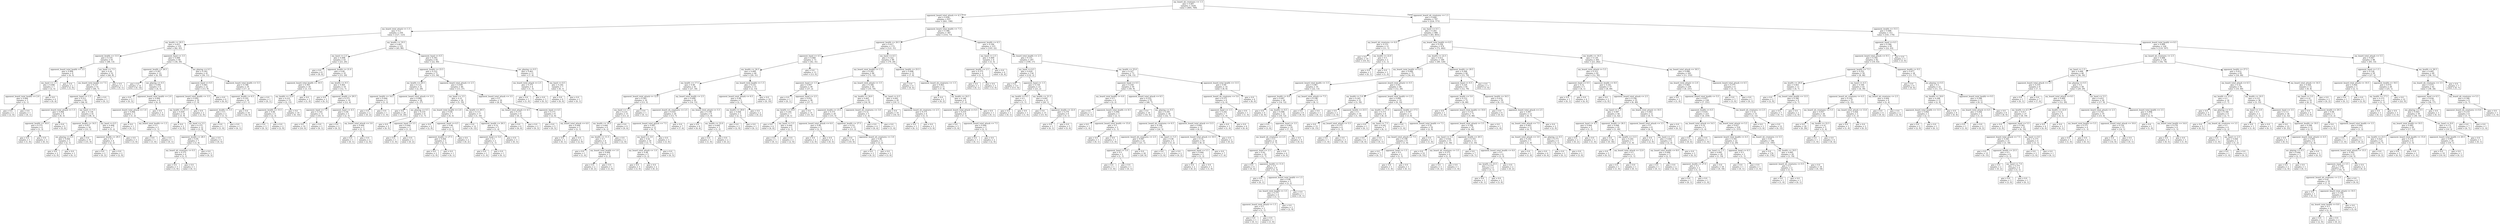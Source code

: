 digraph Tree {
node [shape=box] ;
0 [label="my_board_nb_creatures <= 1.5\ngini = 0.497\nsamples = 1434\nvalue = [665, 769]"] ;
1 [label="opponent_board_total_attack <= 4.5\ngini = 0.426\nsamples = 637\nvalue = [441, 196]"] ;
0 -> 1 [labeldistance=2.5, labelangle=45, headlabel="True"] ;
2 [label="my_board_total_attack <= 1.5\ngini = 0.5\nsamples = 250\nvalue = [127, 123]"] ;
1 -> 2 ;
3 [label="my_health <= 20.5\ngini = 0.451\nsamples = 125\nvalue = [82, 43]"] ;
2 -> 3 ;
4 [label="opponent_health <= 13.5\ngini = 0.335\nsamples = 61\nvalue = [48, 13]"] ;
3 -> 4 ;
5 [label="opponent_board_total_health <= 3.5\ngini = 0.494\nsamples = 9\nvalue = [4, 5]"] ;
4 -> 5 ;
6 [label="my_hand <= 1.5\ngini = 0.408\nsamples = 7\nvalue = [2, 5]"] ;
5 -> 6 ;
7 [label="opponent_board_total_health <= 2.0\ngini = 0.444\nsamples = 3\nvalue = [2, 1]"] ;
6 -> 7 ;
8 [label="gini = 0.0\nsamples = 2\nvalue = [2, 0]"] ;
7 -> 8 ;
9 [label="gini = 0.0\nsamples = 1\nvalue = [0, 1]"] ;
7 -> 9 ;
10 [label="gini = 0.0\nsamples = 4\nvalue = [0, 4]"] ;
6 -> 10 ;
11 [label="gini = 0.0\nsamples = 2\nvalue = [2, 0]"] ;
5 -> 11 ;
12 [label="my_hand <= 7.5\ngini = 0.26\nsamples = 52\nvalue = [44, 8]"] ;
4 -> 12 ;
13 [label="my_board_total_health <= 7.5\ngini = 0.237\nsamples = 51\nvalue = [44, 7]"] ;
12 -> 13 ;
14 [label="opponent_hand <= 1.5\ngini = 0.211\nsamples = 50\nvalue = [44, 6]"] ;
13 -> 14 ;
15 [label="opponent_board_total_attack <= 1.5\ngini = 0.444\nsamples = 9\nvalue = [6, 3]"] ;
14 -> 15 ;
16 [label="opponent_health <= 16.0\ngini = 0.375\nsamples = 4\nvalue = [1, 3]"] ;
15 -> 16 ;
17 [label="gini = 0.0\nsamples = 1\nvalue = [1, 0]"] ;
16 -> 17 ;
18 [label="gini = 0.0\nsamples = 3\nvalue = [0, 3]"] ;
16 -> 18 ;
19 [label="gini = 0.0\nsamples = 5\nvalue = [5, 0]"] ;
15 -> 19 ;
20 [label="my_hand <= 5.5\ngini = 0.136\nsamples = 41\nvalue = [38, 3]"] ;
14 -> 20 ;
21 [label="opponent_health <= 14.5\ngini = 0.057\nsamples = 34\nvalue = [33, 1]"] ;
20 -> 21 ;
22 [label="me_playing <= 0.5\ngini = 0.444\nsamples = 3\nvalue = [2, 1]"] ;
21 -> 22 ;
23 [label="gini = 0.0\nsamples = 2\nvalue = [2, 0]"] ;
22 -> 23 ;
24 [label="gini = 0.0\nsamples = 1\nvalue = [0, 1]"] ;
22 -> 24 ;
25 [label="gini = 0.0\nsamples = 31\nvalue = [31, 0]"] ;
21 -> 25 ;
26 [label="my_hand <= 6.5\ngini = 0.408\nsamples = 7\nvalue = [5, 2]"] ;
20 -> 26 ;
27 [label="opponent_health <= 29.5\ngini = 0.5\nsamples = 4\nvalue = [2, 2]"] ;
26 -> 27 ;
28 [label="gini = 0.0\nsamples = 2\nvalue = [0, 2]"] ;
27 -> 28 ;
29 [label="gini = 0.0\nsamples = 2\nvalue = [2, 0]"] ;
27 -> 29 ;
30 [label="gini = 0.0\nsamples = 3\nvalue = [3, 0]"] ;
26 -> 30 ;
31 [label="gini = 0.0\nsamples = 1\nvalue = [0, 1]"] ;
13 -> 31 ;
32 [label="gini = 0.0\nsamples = 1\nvalue = [0, 1]"] ;
12 -> 32 ;
33 [label="opponent_hand <= 3.5\ngini = 0.498\nsamples = 64\nvalue = [34, 30]"] ;
3 -> 33 ;
34 [label="opponent_health <= 26.5\ngini = 0.287\nsamples = 23\nvalue = [4, 19]"] ;
33 -> 34 ;
35 [label="gini = 0.0\nsamples = 14\nvalue = [0, 14]"] ;
34 -> 35 ;
36 [label="me_playing <= 0.5\ngini = 0.494\nsamples = 9\nvalue = [4, 5]"] ;
34 -> 36 ;
37 [label="gini = 0.0\nsamples = 3\nvalue = [0, 3]"] ;
36 -> 37 ;
38 [label="opponent_board_total_health <= 2.0\ngini = 0.444\nsamples = 6\nvalue = [4, 2]"] ;
36 -> 38 ;
39 [label="opponent_board_total_attack <= 1.0\ngini = 0.444\nsamples = 3\nvalue = [1, 2]"] ;
38 -> 39 ;
40 [label="gini = 0.0\nsamples = 1\nvalue = [0, 1]"] ;
39 -> 40 ;
41 [label="my_board_total_health <= 1.5\ngini = 0.5\nsamples = 2\nvalue = [1, 1]"] ;
39 -> 41 ;
42 [label="gini = 0.0\nsamples = 1\nvalue = [1, 0]"] ;
41 -> 42 ;
43 [label="gini = 0.0\nsamples = 1\nvalue = [0, 1]"] ;
41 -> 43 ;
44 [label="gini = 0.0\nsamples = 3\nvalue = [3, 0]"] ;
38 -> 44 ;
45 [label="me_playing <= 0.5\ngini = 0.393\nsamples = 41\nvalue = [30, 11]"] ;
33 -> 45 ;
46 [label="opponent_hand <= 6.5\ngini = 0.483\nsamples = 22\nvalue = [13, 9]"] ;
45 -> 46 ;
47 [label="opponent_board_total_health <= 3.5\ngini = 0.492\nsamples = 16\nvalue = [7, 9]"] ;
46 -> 47 ;
48 [label="my_health <= 21.5\ngini = 0.459\nsamples = 14\nvalue = [5, 9]"] ;
47 -> 48 ;
49 [label="gini = 0.0\nsamples = 2\nvalue = [2, 0]"] ;
48 -> 49 ;
50 [label="my_hand <= 5.5\ngini = 0.375\nsamples = 12\nvalue = [3, 9]"] ;
48 -> 50 ;
51 [label="opponent_health <= 28.5\ngini = 0.49\nsamples = 7\nvalue = [3, 4]"] ;
50 -> 51 ;
52 [label="my_board_nb_creatures <= 0.5\ngini = 0.375\nsamples = 4\nvalue = [3, 1]"] ;
51 -> 52 ;
53 [label="gini = 0.0\nsamples = 3\nvalue = [3, 0]"] ;
52 -> 53 ;
54 [label="gini = 0.0\nsamples = 1\nvalue = [0, 1]"] ;
52 -> 54 ;
55 [label="gini = 0.0\nsamples = 3\nvalue = [0, 3]"] ;
51 -> 55 ;
56 [label="gini = 0.0\nsamples = 5\nvalue = [0, 5]"] ;
50 -> 56 ;
57 [label="gini = 0.0\nsamples = 2\nvalue = [2, 0]"] ;
47 -> 57 ;
58 [label="gini = 0.0\nsamples = 6\nvalue = [6, 0]"] ;
46 -> 58 ;
59 [label="opponent_board_total_health <= 5.5\ngini = 0.188\nsamples = 19\nvalue = [17, 2]"] ;
45 -> 59 ;
60 [label="opponent_health <= 6.5\ngini = 0.105\nsamples = 18\nvalue = [17, 1]"] ;
59 -> 60 ;
61 [label="opponent_health <= 5.5\ngini = 0.5\nsamples = 2\nvalue = [1, 1]"] ;
60 -> 61 ;
62 [label="gini = 0.0\nsamples = 1\nvalue = [1, 0]"] ;
61 -> 62 ;
63 [label="gini = 0.0\nsamples = 1\nvalue = [0, 1]"] ;
61 -> 63 ;
64 [label="gini = 0.0\nsamples = 16\nvalue = [16, 0]"] ;
60 -> 64 ;
65 [label="gini = 0.0\nsamples = 1\nvalue = [0, 1]"] ;
59 -> 65 ;
66 [label="my_health <= 19.5\ngini = 0.461\nsamples = 125\nvalue = [45, 80]"] ;
2 -> 66 ;
67 [label="my_hand <= 2.5\ngini = 0.498\nsamples = 43\nvalue = [23, 20]"] ;
66 -> 67 ;
68 [label="gini = 0.0\nsamples = 8\nvalue = [8, 0]"] ;
67 -> 68 ;
69 [label="opponent_health <= 21.0\ngini = 0.49\nsamples = 35\nvalue = [15, 20]"] ;
67 -> 69 ;
70 [label="opponent_board_total_health <= 10.5\ngini = 0.305\nsamples = 16\nvalue = [3, 13]"] ;
69 -> 70 ;
71 [label="my_health <= 12.0\ngini = 0.231\nsamples = 15\nvalue = [2, 13]"] ;
70 -> 71 ;
72 [label="opponent_health <= 15.5\ngini = 0.48\nsamples = 5\nvalue = [2, 3]"] ;
71 -> 72 ;
73 [label="gini = 0.0\nsamples = 3\nvalue = [0, 3]"] ;
72 -> 73 ;
74 [label="gini = 0.0\nsamples = 2\nvalue = [2, 0]"] ;
72 -> 74 ;
75 [label="gini = 0.0\nsamples = 10\nvalue = [0, 10]"] ;
71 -> 75 ;
76 [label="gini = 0.0\nsamples = 1\nvalue = [1, 0]"] ;
70 -> 76 ;
77 [label="my_health <= 9.5\ngini = 0.465\nsamples = 19\nvalue = [12, 7]"] ;
69 -> 77 ;
78 [label="gini = 0.0\nsamples = 3\nvalue = [0, 3]"] ;
77 -> 78 ;
79 [label="opponent_health <= 29.5\ngini = 0.375\nsamples = 16\nvalue = [12, 4]"] ;
77 -> 79 ;
80 [label="opponent_hand <= 7.0\ngini = 0.165\nsamples = 11\nvalue = [10, 1]"] ;
79 -> 80 ;
81 [label="gini = 0.0\nsamples = 10\nvalue = [10, 0]"] ;
80 -> 81 ;
82 [label="gini = 0.0\nsamples = 1\nvalue = [0, 1]"] ;
80 -> 82 ;
83 [label="opponent_hand <= 4.5\ngini = 0.48\nsamples = 5\nvalue = [2, 3]"] ;
79 -> 83 ;
84 [label="gini = 0.0\nsamples = 2\nvalue = [0, 2]"] ;
83 -> 84 ;
85 [label="my_board_total_attack <= 3.0\ngini = 0.444\nsamples = 3\nvalue = [2, 1]"] ;
83 -> 85 ;
86 [label="gini = 0.0\nsamples = 1\nvalue = [0, 1]"] ;
85 -> 86 ;
87 [label="gini = 0.0\nsamples = 2\nvalue = [2, 0]"] ;
85 -> 87 ;
88 [label="opponent_hand <= 6.5\ngini = 0.393\nsamples = 82\nvalue = [22, 60]"] ;
66 -> 88 ;
89 [label="opponent_health <= 23.5\ngini = 0.333\nsamples = 71\nvalue = [15, 56]"] ;
88 -> 89 ;
90 [label="my_health <= 20.5\ngini = 0.121\nsamples = 31\nvalue = [2, 29]"] ;
89 -> 90 ;
91 [label="opponent_health <= 14.5\ngini = 0.444\nsamples = 3\nvalue = [1, 2]"] ;
90 -> 91 ;
92 [label="gini = 0.0\nsamples = 2\nvalue = [0, 2]"] ;
91 -> 92 ;
93 [label="gini = 0.0\nsamples = 1\nvalue = [1, 0]"] ;
91 -> 93 ;
94 [label="opponent_board_total_attack <= 3.5\ngini = 0.069\nsamples = 28\nvalue = [1, 27]"] ;
90 -> 94 ;
95 [label="gini = 0.0\nsamples = 20\nvalue = [0, 20]"] ;
94 -> 95 ;
96 [label="me_playing <= 0.5\ngini = 0.219\nsamples = 8\nvalue = [1, 7]"] ;
94 -> 96 ;
97 [label="gini = 0.0\nsamples = 5\nvalue = [0, 5]"] ;
96 -> 97 ;
98 [label="opponent_hand <= 3.5\ngini = 0.444\nsamples = 3\nvalue = [1, 2]"] ;
96 -> 98 ;
99 [label="gini = 0.0\nsamples = 1\nvalue = [1, 0]"] ;
98 -> 99 ;
100 [label="gini = 0.0\nsamples = 2\nvalue = [0, 2]"] ;
98 -> 100 ;
101 [label="opponent_board_total_attack <= 2.5\ngini = 0.439\nsamples = 40\nvalue = [13, 27]"] ;
89 -> 101 ;
102 [label="my_hand <= 3.5\ngini = 0.33\nsamples = 24\nvalue = [5, 19]"] ;
101 -> 102 ;
103 [label="my_board_total_health <= 2.0\ngini = 0.49\nsamples = 7\nvalue = [4, 3]"] ;
102 -> 103 ;
104 [label="gini = 0.0\nsamples = 2\nvalue = [2, 0]"] ;
103 -> 104 ;
105 [label="opponent_hand <= 4.5\ngini = 0.48\nsamples = 5\nvalue = [2, 3]"] ;
103 -> 105 ;
106 [label="opponent_health <= 27.5\ngini = 0.444\nsamples = 3\nvalue = [2, 1]"] ;
105 -> 106 ;
107 [label="gini = 0.0\nsamples = 2\nvalue = [2, 0]"] ;
106 -> 107 ;
108 [label="gini = 0.0\nsamples = 1\nvalue = [0, 1]"] ;
106 -> 108 ;
109 [label="gini = 0.0\nsamples = 2\nvalue = [0, 2]"] ;
105 -> 109 ;
110 [label="my_health <= 29.5\ngini = 0.111\nsamples = 17\nvalue = [1, 16]"] ;
102 -> 110 ;
111 [label="gini = 0.0\nsamples = 12\nvalue = [0, 12]"] ;
110 -> 111 ;
112 [label="opponent_health <= 26.5\ngini = 0.32\nsamples = 5\nvalue = [1, 4]"] ;
110 -> 112 ;
113 [label="opponent_hand <= 5.0\ngini = 0.5\nsamples = 2\nvalue = [1, 1]"] ;
112 -> 113 ;
114 [label="gini = 0.0\nsamples = 1\nvalue = [1, 0]"] ;
113 -> 114 ;
115 [label="gini = 0.0\nsamples = 1\nvalue = [0, 1]"] ;
113 -> 115 ;
116 [label="gini = 0.0\nsamples = 3\nvalue = [0, 3]"] ;
112 -> 116 ;
117 [label="opponent_board_total_attack <= 3.5\ngini = 0.5\nsamples = 16\nvalue = [8, 8]"] ;
101 -> 117 ;
118 [label="my_board_total_attack <= 4.5\ngini = 0.375\nsamples = 8\nvalue = [6, 2]"] ;
117 -> 118 ;
119 [label="gini = 0.0\nsamples = 6\nvalue = [6, 0]"] ;
118 -> 119 ;
120 [label="gini = 0.0\nsamples = 2\nvalue = [0, 2]"] ;
118 -> 120 ;
121 [label="opponent_hand <= 4.5\ngini = 0.375\nsamples = 8\nvalue = [2, 6]"] ;
117 -> 121 ;
122 [label="gini = 0.0\nsamples = 5\nvalue = [0, 5]"] ;
121 -> 122 ;
123 [label="my_board_total_attack <= 4.0\ngini = 0.444\nsamples = 3\nvalue = [2, 1]"] ;
121 -> 123 ;
124 [label="gini = 0.0\nsamples = 1\nvalue = [0, 1]"] ;
123 -> 124 ;
125 [label="gini = 0.0\nsamples = 2\nvalue = [2, 0]"] ;
123 -> 125 ;
126 [label="me_playing <= 0.5\ngini = 0.463\nsamples = 11\nvalue = [7, 4]"] ;
88 -> 126 ;
127 [label="my_board_total_attack <= 2.5\ngini = 0.375\nsamples = 4\nvalue = [1, 3]"] ;
126 -> 127 ;
128 [label="gini = 0.0\nsamples = 1\nvalue = [1, 0]"] ;
127 -> 128 ;
129 [label="gini = 0.0\nsamples = 3\nvalue = [0, 3]"] ;
127 -> 129 ;
130 [label="my_hand <= 8.5\ngini = 0.245\nsamples = 7\nvalue = [6, 1]"] ;
126 -> 130 ;
131 [label="gini = 0.0\nsamples = 6\nvalue = [6, 0]"] ;
130 -> 131 ;
132 [label="gini = 0.0\nsamples = 1\nvalue = [0, 1]"] ;
130 -> 132 ;
133 [label="opponent_board_total_health <= 7.5\ngini = 0.306\nsamples = 387\nvalue = [314, 73]"] ;
1 -> 133 ;
134 [label="opponent_health <= 20.5\ngini = 0.417\nsamples = 172\nvalue = [121, 51]"] ;
133 -> 134 ;
135 [label="opponent_hand <= 4.5\ngini = 0.489\nsamples = 73\nvalue = [42, 31]"] ;
134 -> 135 ;
136 [label="my_health <= 24.5\ngini = 0.499\nsamples = 60\nvalue = [29, 31]"] ;
135 -> 136 ;
137 [label="my_health <= 17.5\ngini = 0.48\nsamples = 45\nvalue = [27, 18]"] ;
136 -> 137 ;
138 [label="opponent_board_total_attack <= 12.0\ngini = 0.305\nsamples = 16\nvalue = [13, 3]"] ;
137 -> 138 ;
139 [label="my_hand <= 1.5\ngini = 0.231\nsamples = 15\nvalue = [13, 2]"] ;
138 -> 139 ;
140 [label="my_health <= 16.5\ngini = 0.444\nsamples = 6\nvalue = [4, 2]"] ;
139 -> 140 ;
141 [label="my_health <= 11.5\ngini = 0.5\nsamples = 4\nvalue = [2, 2]"] ;
140 -> 141 ;
142 [label="gini = 0.0\nsamples = 1\nvalue = [1, 0]"] ;
141 -> 142 ;
143 [label="my_board_total_health <= 1.0\ngini = 0.444\nsamples = 3\nvalue = [1, 2]"] ;
141 -> 143 ;
144 [label="gini = 0.0\nsamples = 2\nvalue = [0, 2]"] ;
143 -> 144 ;
145 [label="gini = 0.0\nsamples = 1\nvalue = [1, 0]"] ;
143 -> 145 ;
146 [label="gini = 0.0\nsamples = 2\nvalue = [2, 0]"] ;
140 -> 146 ;
147 [label="gini = 0.0\nsamples = 9\nvalue = [9, 0]"] ;
139 -> 147 ;
148 [label="gini = 0.0\nsamples = 1\nvalue = [0, 1]"] ;
138 -> 148 ;
149 [label="my_board_total_health <= 2.5\ngini = 0.499\nsamples = 29\nvalue = [14, 15]"] ;
137 -> 149 ;
150 [label="opponent_board_nb_creatures <= 2.5\ngini = 0.455\nsamples = 20\nvalue = [13, 7]"] ;
149 -> 150 ;
151 [label="opponent_board_total_attack <= 7.5\ngini = 0.497\nsamples = 13\nvalue = [6, 7]"] ;
150 -> 151 ;
152 [label="my_hand <= 3.0\ngini = 0.42\nsamples = 10\nvalue = [3, 7]"] ;
151 -> 152 ;
153 [label="my_board_total_attack <= 1.0\ngini = 0.48\nsamples = 5\nvalue = [3, 2]"] ;
152 -> 153 ;
154 [label="gini = 0.0\nsamples = 3\nvalue = [3, 0]"] ;
153 -> 154 ;
155 [label="gini = 0.0\nsamples = 2\nvalue = [0, 2]"] ;
153 -> 155 ;
156 [label="gini = 0.0\nsamples = 5\nvalue = [0, 5]"] ;
152 -> 156 ;
157 [label="gini = 0.0\nsamples = 3\nvalue = [3, 0]"] ;
151 -> 157 ;
158 [label="gini = 0.0\nsamples = 7\nvalue = [7, 0]"] ;
150 -> 158 ;
159 [label="my_board_total_attack <= 5.5\ngini = 0.198\nsamples = 9\nvalue = [1, 8]"] ;
149 -> 159 ;
160 [label="gini = 0.0\nsamples = 6\nvalue = [0, 6]"] ;
159 -> 160 ;
161 [label="my_health <= 22.0\ngini = 0.444\nsamples = 3\nvalue = [1, 2]"] ;
159 -> 161 ;
162 [label="gini = 0.0\nsamples = 1\nvalue = [1, 0]"] ;
161 -> 162 ;
163 [label="gini = 0.0\nsamples = 2\nvalue = [0, 2]"] ;
161 -> 163 ;
164 [label="my_board_total_health <= 1.5\ngini = 0.231\nsamples = 15\nvalue = [2, 13]"] ;
136 -> 164 ;
165 [label="opponent_board_total_attack <= 6.5\ngini = 0.48\nsamples = 5\nvalue = [2, 3]"] ;
164 -> 165 ;
166 [label="my_health <= 29.0\ngini = 0.444\nsamples = 3\nvalue = [2, 1]"] ;
165 -> 166 ;
167 [label="gini = 0.0\nsamples = 2\nvalue = [2, 0]"] ;
166 -> 167 ;
168 [label="gini = 0.0\nsamples = 1\nvalue = [0, 1]"] ;
166 -> 168 ;
169 [label="gini = 0.0\nsamples = 2\nvalue = [0, 2]"] ;
165 -> 169 ;
170 [label="gini = 0.0\nsamples = 10\nvalue = [0, 10]"] ;
164 -> 170 ;
171 [label="gini = 0.0\nsamples = 13\nvalue = [13, 0]"] ;
135 -> 171 ;
172 [label="my_hand <= 6.5\ngini = 0.322\nsamples = 99\nvalue = [79, 20]"] ;
134 -> 172 ;
173 [label="my_board_total_health <= 1.5\ngini = 0.245\nsamples = 84\nvalue = [72, 12]"] ;
172 -> 173 ;
174 [label="opponent_hand <= 1.5\ngini = 0.097\nsamples = 39\nvalue = [37, 2]"] ;
173 -> 174 ;
175 [label="gini = 0.0\nsamples = 1\nvalue = [0, 1]"] ;
174 -> 175 ;
176 [label="opponent_hand <= 2.5\ngini = 0.051\nsamples = 38\nvalue = [37, 1]"] ;
174 -> 176 ;
177 [label="my_health <= 19.0\ngini = 0.245\nsamples = 7\nvalue = [6, 1]"] ;
176 -> 177 ;
178 [label="gini = 0.0\nsamples = 4\nvalue = [4, 0]"] ;
177 -> 178 ;
179 [label="my_hand <= 5.5\ngini = 0.444\nsamples = 3\nvalue = [2, 1]"] ;
177 -> 179 ;
180 [label="gini = 0.0\nsamples = 1\nvalue = [0, 1]"] ;
179 -> 180 ;
181 [label="gini = 0.0\nsamples = 2\nvalue = [2, 0]"] ;
179 -> 181 ;
182 [label="gini = 0.0\nsamples = 31\nvalue = [31, 0]"] ;
176 -> 182 ;
183 [label="my_board_total_attack <= 3.5\ngini = 0.346\nsamples = 45\nvalue = [35, 10]"] ;
173 -> 183 ;
184 [label="my_health <= 24.0\ngini = 0.461\nsamples = 25\nvalue = [16, 9]"] ;
183 -> 184 ;
185 [label="opponent_health <= 23.5\ngini = 0.375\nsamples = 20\nvalue = [15, 5]"] ;
184 -> 185 ;
186 [label="opponent_board_total_attack <= 6.0\ngini = 0.48\nsamples = 5\nvalue = [2, 3]"] ;
185 -> 186 ;
187 [label="gini = 0.0\nsamples = 2\nvalue = [2, 0]"] ;
186 -> 187 ;
188 [label="gini = 0.0\nsamples = 3\nvalue = [0, 3]"] ;
186 -> 188 ;
189 [label="opponent_health <= 27.5\ngini = 0.231\nsamples = 15\nvalue = [13, 2]"] ;
185 -> 189 ;
190 [label="gini = 0.0\nsamples = 10\nvalue = [10, 0]"] ;
189 -> 190 ;
191 [label="opponent_board_nb_creatures <= 3.0\ngini = 0.48\nsamples = 5\nvalue = [3, 2]"] ;
189 -> 191 ;
192 [label="gini = 0.0\nsamples = 2\nvalue = [0, 2]"] ;
191 -> 192 ;
193 [label="gini = 0.0\nsamples = 3\nvalue = [3, 0]"] ;
191 -> 193 ;
194 [label="opponent_board_nb_creatures <= 3.0\ngini = 0.32\nsamples = 5\nvalue = [1, 4]"] ;
184 -> 194 ;
195 [label="gini = 0.0\nsamples = 4\nvalue = [0, 4]"] ;
194 -> 195 ;
196 [label="gini = 0.0\nsamples = 1\nvalue = [1, 0]"] ;
194 -> 196 ;
197 [label="my_hand <= 4.5\ngini = 0.095\nsamples = 20\nvalue = [19, 1]"] ;
183 -> 197 ;
198 [label="gini = 0.0\nsamples = 16\nvalue = [16, 0]"] ;
197 -> 198 ;
199 [label="opponent_board_nb_creatures <= 2.5\ngini = 0.375\nsamples = 4\nvalue = [3, 1]"] ;
197 -> 199 ;
200 [label="gini = 0.0\nsamples = 1\nvalue = [0, 1]"] ;
199 -> 200 ;
201 [label="gini = 0.0\nsamples = 3\nvalue = [3, 0]"] ;
199 -> 201 ;
202 [label="opponent_health <= 25.5\ngini = 0.498\nsamples = 15\nvalue = [7, 8]"] ;
172 -> 202 ;
203 [label="gini = 0.0\nsamples = 4\nvalue = [0, 4]"] ;
202 -> 203 ;
204 [label="opponent_board_nb_creatures <= 1.5\ngini = 0.463\nsamples = 11\nvalue = [7, 4]"] ;
202 -> 204 ;
205 [label="gini = 0.0\nsamples = 2\nvalue = [0, 2]"] ;
204 -> 205 ;
206 [label="my_health <= 24.5\ngini = 0.346\nsamples = 9\nvalue = [7, 2]"] ;
204 -> 206 ;
207 [label="opponent_board_total_attack <= 6.5\ngini = 0.219\nsamples = 8\nvalue = [7, 1]"] ;
206 -> 207 ;
208 [label="gini = 0.0\nsamples = 5\nvalue = [5, 0]"] ;
207 -> 208 ;
209 [label="opponent_board_total_attack <= 7.5\ngini = 0.444\nsamples = 3\nvalue = [2, 1]"] ;
207 -> 209 ;
210 [label="gini = 0.0\nsamples = 1\nvalue = [0, 1]"] ;
209 -> 210 ;
211 [label="gini = 0.0\nsamples = 2\nvalue = [2, 0]"] ;
209 -> 211 ;
212 [label="gini = 0.0\nsamples = 1\nvalue = [0, 1]"] ;
206 -> 212 ;
213 [label="opponent_health <= 6.5\ngini = 0.184\nsamples = 215\nvalue = [193, 22]"] ;
133 -> 213 ;
214 [label="my_hand <= 2.5\ngini = 0.469\nsamples = 8\nvalue = [3, 5]"] ;
213 -> 214 ;
215 [label="opponent_health <= 2.5\ngini = 0.375\nsamples = 4\nvalue = [3, 1]"] ;
214 -> 215 ;
216 [label="gini = 0.0\nsamples = 1\nvalue = [0, 1]"] ;
215 -> 216 ;
217 [label="gini = 0.0\nsamples = 3\nvalue = [3, 0]"] ;
215 -> 217 ;
218 [label="gini = 0.0\nsamples = 4\nvalue = [0, 4]"] ;
214 -> 218 ;
219 [label="my_board_total_health <= 2.5\ngini = 0.151\nsamples = 207\nvalue = [190, 17]"] ;
213 -> 219 ;
220 [label="my_hand <= 6.5\ngini = 0.029\nsamples = 134\nvalue = [132, 2]"] ;
219 -> 220 ;
221 [label="gini = 0.0\nsamples = 111\nvalue = [111, 0]"] ;
220 -> 221 ;
222 [label="opponent_hand <= 1.5\ngini = 0.159\nsamples = 23\nvalue = [21, 2]"] ;
220 -> 222 ;
223 [label="my_health <= 9.5\ngini = 0.5\nsamples = 2\nvalue = [1, 1]"] ;
222 -> 223 ;
224 [label="gini = 0.0\nsamples = 1\nvalue = [0, 1]"] ;
223 -> 224 ;
225 [label="gini = 0.0\nsamples = 1\nvalue = [1, 0]"] ;
223 -> 225 ;
226 [label="my_health <= 21.5\ngini = 0.091\nsamples = 21\nvalue = [20, 1]"] ;
222 -> 226 ;
227 [label="gini = 0.0\nsamples = 15\nvalue = [15, 0]"] ;
226 -> 227 ;
228 [label="opponent_health <= 22.0\ngini = 0.278\nsamples = 6\nvalue = [5, 1]"] ;
226 -> 228 ;
229 [label="gini = 0.0\nsamples = 1\nvalue = [0, 1]"] ;
228 -> 229 ;
230 [label="gini = 0.0\nsamples = 5\nvalue = [5, 0]"] ;
228 -> 230 ;
231 [label="my_health <= 25.0\ngini = 0.327\nsamples = 73\nvalue = [58, 15]"] ;
219 -> 231 ;
232 [label="opponent_hand <= 0.5\ngini = 0.259\nsamples = 59\nvalue = [50, 9]"] ;
231 -> 232 ;
233 [label="my_board_total_health <= 4.0\ngini = 0.5\nsamples = 4\nvalue = [2, 2]"] ;
232 -> 233 ;
234 [label="gini = 0.0\nsamples = 1\nvalue = [0, 1]"] ;
233 -> 234 ;
235 [label="opponent_board_total_health <= 8.5\ngini = 0.444\nsamples = 3\nvalue = [2, 1]"] ;
233 -> 235 ;
236 [label="gini = 0.0\nsamples = 1\nvalue = [1, 0]"] ;
235 -> 236 ;
237 [label="opponent_board_total_health <= 15.0\ngini = 0.5\nsamples = 2\nvalue = [1, 1]"] ;
235 -> 237 ;
238 [label="gini = 0.0\nsamples = 1\nvalue = [0, 1]"] ;
237 -> 238 ;
239 [label="gini = 0.0\nsamples = 1\nvalue = [1, 0]"] ;
237 -> 239 ;
240 [label="opponent_board_total_attack <= 8.5\ngini = 0.222\nsamples = 55\nvalue = [48, 7]"] ;
232 -> 240 ;
241 [label="gini = 0.0\nsamples = 16\nvalue = [16, 0]"] ;
240 -> 241 ;
242 [label="me_playing <= 0.5\ngini = 0.295\nsamples = 39\nvalue = [32, 7]"] ;
240 -> 242 ;
243 [label="opponent_board_nb_creatures <= 6.5\ngini = 0.198\nsamples = 27\nvalue = [24, 3]"] ;
242 -> 243 ;
244 [label="opponent_board_nb_creatures <= 2.5\ngini = 0.087\nsamples = 22\nvalue = [21, 1]"] ;
243 -> 244 ;
245 [label="opponent_hand <= 5.0\ngini = 0.5\nsamples = 2\nvalue = [1, 1]"] ;
244 -> 245 ;
246 [label="gini = 0.0\nsamples = 1\nvalue = [1, 0]"] ;
245 -> 246 ;
247 [label="gini = 0.0\nsamples = 1\nvalue = [0, 1]"] ;
245 -> 247 ;
248 [label="gini = 0.0\nsamples = 20\nvalue = [20, 0]"] ;
244 -> 248 ;
249 [label="my_hand <= 5.5\ngini = 0.48\nsamples = 5\nvalue = [3, 2]"] ;
243 -> 249 ;
250 [label="gini = 0.0\nsamples = 3\nvalue = [3, 0]"] ;
249 -> 250 ;
251 [label="gini = 0.0\nsamples = 2\nvalue = [0, 2]"] ;
249 -> 251 ;
252 [label="opponent_board_total_attack <= 13.5\ngini = 0.444\nsamples = 12\nvalue = [8, 4]"] ;
242 -> 252 ;
253 [label="opponent_board_total_attack <= 10.5\ngini = 0.32\nsamples = 10\nvalue = [8, 2]"] ;
252 -> 253 ;
254 [label="opponent_hand <= 5.5\ngini = 0.444\nsamples = 3\nvalue = [1, 2]"] ;
253 -> 254 ;
255 [label="gini = 0.0\nsamples = 2\nvalue = [0, 2]"] ;
254 -> 255 ;
256 [label="gini = 0.0\nsamples = 1\nvalue = [1, 0]"] ;
254 -> 256 ;
257 [label="gini = 0.0\nsamples = 7\nvalue = [7, 0]"] ;
253 -> 257 ;
258 [label="gini = 0.0\nsamples = 2\nvalue = [0, 2]"] ;
252 -> 258 ;
259 [label="opponent_board_total_health <= 13.5\ngini = 0.49\nsamples = 14\nvalue = [8, 6]"] ;
231 -> 259 ;
260 [label="opponent_board_nb_creatures <= 5.0\ngini = 0.375\nsamples = 8\nvalue = [2, 6]"] ;
259 -> 260 ;
261 [label="opponent_hand <= 1.5\ngini = 0.245\nsamples = 7\nvalue = [1, 6]"] ;
260 -> 261 ;
262 [label="gini = 0.0\nsamples = 1\nvalue = [1, 0]"] ;
261 -> 262 ;
263 [label="gini = 0.0\nsamples = 6\nvalue = [0, 6]"] ;
261 -> 263 ;
264 [label="gini = 0.0\nsamples = 1\nvalue = [1, 0]"] ;
260 -> 264 ;
265 [label="gini = 0.0\nsamples = 6\nvalue = [6, 0]"] ;
259 -> 265 ;
266 [label="opponent_board_nb_creatures <= 1.5\ngini = 0.404\nsamples = 797\nvalue = [224, 573]"] ;
0 -> 266 [labeldistance=2.5, labelangle=-45, headlabel="False"] ;
267 [label="my_hand <= 0.5\ngini = 0.283\nsamples = 486\nvalue = [83, 403]"] ;
266 -> 267 ;
268 [label="my_board_nb_creatures <= 6.0\ngini = 0.153\nsamples = 12\nvalue = [11, 1]"] ;
267 -> 268 ;
269 [label="gini = 0.0\nsamples = 10\nvalue = [10, 0]"] ;
268 -> 269 ;
270 [label="my_health <= 22.0\ngini = 0.5\nsamples = 2\nvalue = [1, 1]"] ;
268 -> 270 ;
271 [label="gini = 0.0\nsamples = 1\nvalue = [0, 1]"] ;
270 -> 271 ;
272 [label="gini = 0.0\nsamples = 1\nvalue = [1, 0]"] ;
270 -> 272 ;
273 [label="my_board_total_health <= 6.5\ngini = 0.258\nsamples = 474\nvalue = [72, 402]"] ;
267 -> 273 ;
274 [label="my_health <= 22.5\ngini = 0.412\nsamples = 169\nvalue = [49, 120]"] ;
273 -> 274 ;
275 [label="my_board_total_health <= 4.5\ngini = 0.496\nsamples = 75\nvalue = [34, 41]"] ;
274 -> 275 ;
276 [label="opponent_board_total_health <= 3.5\ngini = 0.467\nsamples = 35\nvalue = [22, 13]"] ;
275 -> 276 ;
277 [label="opponent_health <= 8.0\ngini = 0.497\nsamples = 26\nvalue = [14, 12]"] ;
276 -> 277 ;
278 [label="gini = 0.0\nsamples = 4\nvalue = [4, 0]"] ;
277 -> 278 ;
279 [label="my_health <= 8.5\ngini = 0.496\nsamples = 22\nvalue = [10, 12]"] ;
277 -> 279 ;
280 [label="gini = 0.0\nsamples = 3\nvalue = [3, 0]"] ;
279 -> 280 ;
281 [label="opponent_hand <= 3.5\ngini = 0.465\nsamples = 19\nvalue = [7, 12]"] ;
279 -> 281 ;
282 [label="my_board_nb_creatures <= 2.5\ngini = 0.5\nsamples = 14\nvalue = [7, 7]"] ;
281 -> 282 ;
283 [label="opponent_hand <= 2.5\ngini = 0.42\nsamples = 10\nvalue = [3, 7]"] ;
282 -> 283 ;
284 [label="gini = 0.0\nsamples = 4\nvalue = [0, 4]"] ;
283 -> 284 ;
285 [label="opponent_health <= 11.0\ngini = 0.5\nsamples = 6\nvalue = [3, 3]"] ;
283 -> 285 ;
286 [label="gini = 0.0\nsamples = 1\nvalue = [0, 1]"] ;
285 -> 286 ;
287 [label="opponent_board_total_health <= 1.5\ngini = 0.48\nsamples = 5\nvalue = [3, 2]"] ;
285 -> 287 ;
288 [label="my_board_total_health <= 3.5\ngini = 0.375\nsamples = 4\nvalue = [3, 1]"] ;
287 -> 288 ;
289 [label="opponent_board_total_attack <= 1.5\ngini = 0.5\nsamples = 2\nvalue = [1, 1]"] ;
288 -> 289 ;
290 [label="gini = 0.0\nsamples = 1\nvalue = [0, 1]"] ;
289 -> 290 ;
291 [label="gini = 0.0\nsamples = 1\nvalue = [1, 0]"] ;
289 -> 291 ;
292 [label="gini = 0.0\nsamples = 2\nvalue = [2, 0]"] ;
288 -> 292 ;
293 [label="gini = 0.0\nsamples = 1\nvalue = [0, 1]"] ;
287 -> 293 ;
294 [label="gini = 0.0\nsamples = 4\nvalue = [4, 0]"] ;
282 -> 294 ;
295 [label="gini = 0.0\nsamples = 5\nvalue = [0, 5]"] ;
281 -> 295 ;
296 [label="my_board_total_attack <= 7.5\ngini = 0.198\nsamples = 9\nvalue = [8, 1]"] ;
276 -> 296 ;
297 [label="gini = 0.0\nsamples = 8\nvalue = [8, 0]"] ;
296 -> 297 ;
298 [label="gini = 0.0\nsamples = 1\nvalue = [0, 1]"] ;
296 -> 298 ;
299 [label="opponent_board_total_attack <= 0.5\ngini = 0.42\nsamples = 40\nvalue = [12, 28]"] ;
275 -> 299 ;
300 [label="my_health <= 5.0\ngini = 0.245\nsamples = 21\nvalue = [3, 18]"] ;
299 -> 300 ;
301 [label="gini = 0.0\nsamples = 2\nvalue = [2, 0]"] ;
300 -> 301 ;
302 [label="opponent_health <= 23.5\ngini = 0.1\nsamples = 19\nvalue = [1, 18]"] ;
300 -> 302 ;
303 [label="gini = 0.0\nsamples = 15\nvalue = [0, 15]"] ;
302 -> 303 ;
304 [label="my_board_total_attack <= 5.5\ngini = 0.375\nsamples = 4\nvalue = [1, 3]"] ;
302 -> 304 ;
305 [label="gini = 0.0\nsamples = 1\nvalue = [1, 0]"] ;
304 -> 305 ;
306 [label="gini = 0.0\nsamples = 3\nvalue = [0, 3]"] ;
304 -> 306 ;
307 [label="opponent_board_total_health <= 2.5\ngini = 0.499\nsamples = 19\nvalue = [9, 10]"] ;
299 -> 307 ;
308 [label="my_health <= 11.0\ngini = 0.375\nsamples = 8\nvalue = [6, 2]"] ;
307 -> 308 ;
309 [label="gini = 0.0\nsamples = 1\nvalue = [0, 1]"] ;
308 -> 309 ;
310 [label="my_hand <= 7.5\ngini = 0.245\nsamples = 7\nvalue = [6, 1]"] ;
308 -> 310 ;
311 [label="gini = 0.0\nsamples = 6\nvalue = [6, 0]"] ;
310 -> 311 ;
312 [label="gini = 0.0\nsamples = 1\nvalue = [0, 1]"] ;
310 -> 312 ;
313 [label="opponent_health <= 17.5\ngini = 0.397\nsamples = 11\nvalue = [3, 8]"] ;
307 -> 313 ;
314 [label="gini = 0.0\nsamples = 1\nvalue = [1, 0]"] ;
313 -> 314 ;
315 [label="opponent_board_total_health <= 7.5\ngini = 0.32\nsamples = 10\nvalue = [2, 8]"] ;
313 -> 315 ;
316 [label="my_board_total_attack <= 7.5\ngini = 0.198\nsamples = 9\nvalue = [1, 8]"] ;
315 -> 316 ;
317 [label="gini = 0.0\nsamples = 7\nvalue = [0, 7]"] ;
316 -> 317 ;
318 [label="opponent_hand <= 1.5\ngini = 0.5\nsamples = 2\nvalue = [1, 1]"] ;
316 -> 318 ;
319 [label="gini = 0.0\nsamples = 1\nvalue = [1, 0]"] ;
318 -> 319 ;
320 [label="gini = 0.0\nsamples = 1\nvalue = [0, 1]"] ;
318 -> 320 ;
321 [label="gini = 0.0\nsamples = 1\nvalue = [1, 0]"] ;
315 -> 321 ;
322 [label="opponent_health <= 29.5\ngini = 0.268\nsamples = 94\nvalue = [15, 79]"] ;
274 -> 322 ;
323 [label="opponent_hand <= 6.5\ngini = 0.229\nsamples = 91\nvalue = [12, 79]"] ;
322 -> 323 ;
324 [label="opponent_health <= 5.0\ngini = 0.153\nsamples = 72\nvalue = [6, 66]"] ;
323 -> 324 ;
325 [label="gini = 0.0\nsamples = 1\nvalue = [1, 0]"] ;
324 -> 325 ;
326 [label="opponent_board_total_health <= 10.0\ngini = 0.131\nsamples = 71\nvalue = [5, 66]"] ;
324 -> 326 ;
327 [label="opponent_board_total_attack <= 3.5\ngini = 0.108\nsamples = 70\nvalue = [4, 66]"] ;
326 -> 327 ;
328 [label="my_hand <= 5.5\ngini = 0.034\nsamples = 57\nvalue = [1, 56]"] ;
327 -> 328 ;
329 [label="gini = 0.0\nsamples = 53\nvalue = [0, 53]"] ;
328 -> 329 ;
330 [label="my_board_nb_creatures <= 3.5\ngini = 0.375\nsamples = 4\nvalue = [1, 3]"] ;
328 -> 330 ;
331 [label="gini = 0.0\nsamples = 3\nvalue = [0, 3]"] ;
330 -> 331 ;
332 [label="gini = 0.0\nsamples = 1\nvalue = [1, 0]"] ;
330 -> 332 ;
333 [label="opponent_health <= 20.5\ngini = 0.355\nsamples = 13\nvalue = [3, 10]"] ;
327 -> 333 ;
334 [label="gini = 0.0\nsamples = 7\nvalue = [0, 7]"] ;
333 -> 334 ;
335 [label="opponent_board_total_health <= 6.0\ngini = 0.5\nsamples = 6\nvalue = [3, 3]"] ;
333 -> 335 ;
336 [label="my_health <= 23.5\ngini = 0.375\nsamples = 4\nvalue = [3, 1]"] ;
335 -> 336 ;
337 [label="gini = 0.0\nsamples = 1\nvalue = [0, 1]"] ;
336 -> 337 ;
338 [label="gini = 0.0\nsamples = 3\nvalue = [3, 0]"] ;
336 -> 338 ;
339 [label="gini = 0.0\nsamples = 2\nvalue = [0, 2]"] ;
335 -> 339 ;
340 [label="gini = 0.0\nsamples = 1\nvalue = [1, 0]"] ;
326 -> 340 ;
341 [label="opponent_health <= 16.5\ngini = 0.432\nsamples = 19\nvalue = [6, 13]"] ;
323 -> 341 ;
342 [label="gini = 0.0\nsamples = 6\nvalue = [0, 6]"] ;
341 -> 342 ;
343 [label="opponent_board_total_attack <= 2.5\ngini = 0.497\nsamples = 13\nvalue = [6, 7]"] ;
341 -> 343 ;
344 [label="my_board_total_attack <= 7.5\ngini = 0.463\nsamples = 11\nvalue = [4, 7]"] ;
343 -> 344 ;
345 [label="my_board_total_attack <= 3.0\ngini = 0.245\nsamples = 7\nvalue = [1, 6]"] ;
344 -> 345 ;
346 [label="gini = 0.0\nsamples = 1\nvalue = [1, 0]"] ;
345 -> 346 ;
347 [label="gini = 0.0\nsamples = 6\nvalue = [0, 6]"] ;
345 -> 347 ;
348 [label="me_playing <= 0.5\ngini = 0.375\nsamples = 4\nvalue = [3, 1]"] ;
344 -> 348 ;
349 [label="gini = 0.0\nsamples = 1\nvalue = [0, 1]"] ;
348 -> 349 ;
350 [label="gini = 0.0\nsamples = 3\nvalue = [3, 0]"] ;
348 -> 350 ;
351 [label="gini = 0.0\nsamples = 2\nvalue = [2, 0]"] ;
343 -> 351 ;
352 [label="gini = 0.0\nsamples = 3\nvalue = [3, 0]"] ;
322 -> 352 ;
353 [label="my_health <= 16.5\ngini = 0.139\nsamples = 305\nvalue = [23, 282]"] ;
273 -> 353 ;
354 [label="my_board_total_attack <= 5.5\ngini = 0.312\nsamples = 62\nvalue = [12, 50]"] ;
353 -> 354 ;
355 [label="opponent_hand <= 0.5\ngini = 0.32\nsamples = 5\nvalue = [4, 1]"] ;
354 -> 355 ;
356 [label="gini = 0.0\nsamples = 1\nvalue = [0, 1]"] ;
355 -> 356 ;
357 [label="gini = 0.0\nsamples = 4\nvalue = [4, 0]"] ;
355 -> 357 ;
358 [label="opponent_health <= 8.0\ngini = 0.241\nsamples = 57\nvalue = [8, 49]"] ;
354 -> 358 ;
359 [label="gini = 0.0\nsamples = 2\nvalue = [2, 0]"] ;
358 -> 359 ;
360 [label="opponent_board_total_attack <= 2.5\ngini = 0.194\nsamples = 55\nvalue = [6, 49]"] ;
358 -> 360 ;
361 [label="my_hand <= 1.5\ngini = 0.087\nsamples = 44\nvalue = [2, 42]"] ;
360 -> 361 ;
362 [label="opponent_hand <= 4.5\ngini = 0.444\nsamples = 3\nvalue = [1, 2]"] ;
361 -> 362 ;
363 [label="gini = 0.0\nsamples = 2\nvalue = [0, 2]"] ;
362 -> 363 ;
364 [label="gini = 0.0\nsamples = 1\nvalue = [1, 0]"] ;
362 -> 364 ;
365 [label="opponent_health <= 26.5\ngini = 0.048\nsamples = 41\nvalue = [1, 40]"] ;
361 -> 365 ;
366 [label="gini = 0.0\nsamples = 34\nvalue = [0, 34]"] ;
365 -> 366 ;
367 [label="my_health <= 13.5\ngini = 0.245\nsamples = 7\nvalue = [1, 6]"] ;
365 -> 367 ;
368 [label="gini = 0.0\nsamples = 5\nvalue = [0, 5]"] ;
367 -> 368 ;
369 [label="my_board_total_attack <= 12.0\ngini = 0.5\nsamples = 2\nvalue = [1, 1]"] ;
367 -> 369 ;
370 [label="gini = 0.0\nsamples = 1\nvalue = [1, 0]"] ;
369 -> 370 ;
371 [label="gini = 0.0\nsamples = 1\nvalue = [0, 1]"] ;
369 -> 371 ;
372 [label="my_board_total_attack <= 10.5\ngini = 0.463\nsamples = 11\nvalue = [4, 7]"] ;
360 -> 372 ;
373 [label="opponent_board_total_attack <= 3.5\ngini = 0.5\nsamples = 8\nvalue = [4, 4]"] ;
372 -> 373 ;
374 [label="gini = 0.0\nsamples = 2\nvalue = [2, 0]"] ;
373 -> 374 ;
375 [label="my_hand <= 2.5\ngini = 0.444\nsamples = 6\nvalue = [2, 4]"] ;
373 -> 375 ;
376 [label="my_board_total_health <= 8.0\ngini = 0.444\nsamples = 3\nvalue = [2, 1]"] ;
375 -> 376 ;
377 [label="gini = 0.0\nsamples = 1\nvalue = [0, 1]"] ;
376 -> 377 ;
378 [label="gini = 0.0\nsamples = 2\nvalue = [2, 0]"] ;
376 -> 378 ;
379 [label="gini = 0.0\nsamples = 3\nvalue = [0, 3]"] ;
375 -> 379 ;
380 [label="gini = 0.0\nsamples = 3\nvalue = [0, 3]"] ;
372 -> 380 ;
381 [label="my_board_total_attack <= 18.5\ngini = 0.086\nsamples = 243\nvalue = [11, 232]"] ;
353 -> 381 ;
382 [label="my_board_total_attack <= 2.0\ngini = 0.065\nsamples = 239\nvalue = [8, 231]"] ;
381 -> 382 ;
383 [label="gini = 0.0\nsamples = 1\nvalue = [1, 0]"] ;
382 -> 383 ;
384 [label="opponent_board_total_health <= 5.5\ngini = 0.057\nsamples = 238\nvalue = [7, 231]"] ;
382 -> 384 ;
385 [label="opponent_health <= 6.5\ngini = 0.035\nsamples = 223\nvalue = [4, 219]"] ;
384 -> 385 ;
386 [label="my_board_total_attack <= 14.5\ngini = 0.32\nsamples = 5\nvalue = [1, 4]"] ;
385 -> 386 ;
387 [label="gini = 0.0\nsamples = 4\nvalue = [0, 4]"] ;
386 -> 387 ;
388 [label="gini = 0.0\nsamples = 1\nvalue = [1, 0]"] ;
386 -> 388 ;
389 [label="my_board_total_attack <= 5.5\ngini = 0.027\nsamples = 218\nvalue = [3, 215]"] ;
385 -> 389 ;
390 [label="opponent_board_total_health <= 4.5\ngini = 0.165\nsamples = 22\nvalue = [2, 20]"] ;
389 -> 390 ;
391 [label="my_hand <= 1.5\ngini = 0.095\nsamples = 20\nvalue = [1, 19]"] ;
390 -> 391 ;
392 [label="opponent_health <= 27.0\ngini = 0.5\nsamples = 2\nvalue = [1, 1]"] ;
391 -> 392 ;
393 [label="gini = 0.0\nsamples = 1\nvalue = [0, 1]"] ;
392 -> 393 ;
394 [label="gini = 0.0\nsamples = 1\nvalue = [1, 0]"] ;
392 -> 394 ;
395 [label="gini = 0.0\nsamples = 18\nvalue = [0, 18]"] ;
391 -> 395 ;
396 [label="opponent_hand <= 6.5\ngini = 0.5\nsamples = 2\nvalue = [1, 1]"] ;
390 -> 396 ;
397 [label="gini = 0.0\nsamples = 1\nvalue = [0, 1]"] ;
396 -> 397 ;
398 [label="gini = 0.0\nsamples = 1\nvalue = [1, 0]"] ;
396 -> 398 ;
399 [label="my_board_nb_creatures <= 5.5\ngini = 0.01\nsamples = 196\nvalue = [1, 195]"] ;
389 -> 399 ;
400 [label="gini = 0.0\nsamples = 176\nvalue = [0, 176]"] ;
399 -> 400 ;
401 [label="my_health <= 19.5\ngini = 0.095\nsamples = 20\nvalue = [1, 19]"] ;
399 -> 401 ;
402 [label="opponent_board_nb_creatures <= 0.5\ngini = 0.5\nsamples = 2\nvalue = [1, 1]"] ;
401 -> 402 ;
403 [label="gini = 0.0\nsamples = 1\nvalue = [1, 0]"] ;
402 -> 403 ;
404 [label="gini = 0.0\nsamples = 1\nvalue = [0, 1]"] ;
402 -> 404 ;
405 [label="gini = 0.0\nsamples = 18\nvalue = [0, 18]"] ;
401 -> 405 ;
406 [label="my_board_nb_creatures <= 2.5\ngini = 0.32\nsamples = 15\nvalue = [3, 12]"] ;
384 -> 406 ;
407 [label="gini = 0.0\nsamples = 3\nvalue = [3, 0]"] ;
406 -> 407 ;
408 [label="gini = 0.0\nsamples = 12\nvalue = [0, 12]"] ;
406 -> 408 ;
409 [label="opponent_board_total_attack <= 6.5\ngini = 0.375\nsamples = 4\nvalue = [3, 1]"] ;
381 -> 409 ;
410 [label="gini = 0.0\nsamples = 3\nvalue = [3, 0]"] ;
409 -> 410 ;
411 [label="gini = 0.0\nsamples = 1\nvalue = [0, 1]"] ;
409 -> 411 ;
412 [label="opponent_health <= 15.5\ngini = 0.496\nsamples = 311\nvalue = [141, 170]"] ;
266 -> 412 ;
413 [label="opponent_hand <= 6.5\ngini = 0.384\nsamples = 85\nvalue = [22, 63]"] ;
412 -> 413 ;
414 [label="opponent_board_total_attack <= 9.5\ngini = 0.356\nsamples = 82\nvalue = [19, 63]"] ;
413 -> 414 ;
415 [label="opponent_health <= 7.5\ngini = 0.252\nsamples = 54\nvalue = [8, 46]"] ;
414 -> 415 ;
416 [label="my_health <= 20.0\ngini = 0.463\nsamples = 11\nvalue = [4, 7]"] ;
415 -> 416 ;
417 [label="gini = 0.0\nsamples = 2\nvalue = [2, 0]"] ;
416 -> 417 ;
418 [label="my_board_total_health <= 13.5\ngini = 0.346\nsamples = 9\nvalue = [2, 7]"] ;
416 -> 418 ;
419 [label="gini = 0.0\nsamples = 7\nvalue = [0, 7]"] ;
418 -> 419 ;
420 [label="gini = 0.0\nsamples = 2\nvalue = [2, 0]"] ;
418 -> 420 ;
421 [label="my_hand <= 4.5\ngini = 0.169\nsamples = 43\nvalue = [4, 39]"] ;
415 -> 421 ;
422 [label="opponent_board_nb_creatures <= 4.5\ngini = 0.102\nsamples = 37\nvalue = [2, 35]"] ;
421 -> 422 ;
423 [label="my_board_nb_creatures <= 5.5\ngini = 0.057\nsamples = 34\nvalue = [1, 33]"] ;
422 -> 423 ;
424 [label="gini = 0.0\nsamples = 29\nvalue = [0, 29]"] ;
423 -> 424 ;
425 [label="my_health <= 22.5\ngini = 0.32\nsamples = 5\nvalue = [1, 4]"] ;
423 -> 425 ;
426 [label="gini = 0.0\nsamples = 1\nvalue = [1, 0]"] ;
425 -> 426 ;
427 [label="gini = 0.0\nsamples = 4\nvalue = [0, 4]"] ;
425 -> 427 ;
428 [label="my_board_total_attack <= 13.0\ngini = 0.444\nsamples = 3\nvalue = [1, 2]"] ;
422 -> 428 ;
429 [label="gini = 0.0\nsamples = 1\nvalue = [1, 0]"] ;
428 -> 429 ;
430 [label="gini = 0.0\nsamples = 2\nvalue = [0, 2]"] ;
428 -> 430 ;
431 [label="my_board_nb_creatures <= 2.5\ngini = 0.444\nsamples = 6\nvalue = [2, 4]"] ;
421 -> 431 ;
432 [label="gini = 0.0\nsamples = 4\nvalue = [0, 4]"] ;
431 -> 432 ;
433 [label="gini = 0.0\nsamples = 2\nvalue = [2, 0]"] ;
431 -> 433 ;
434 [label="opponent_health <= 9.5\ngini = 0.477\nsamples = 28\nvalue = [11, 17]"] ;
414 -> 434 ;
435 [label="gini = 0.0\nsamples = 6\nvalue = [0, 6]"] ;
434 -> 435 ;
436 [label="me_playing <= 0.5\ngini = 0.5\nsamples = 22\nvalue = [11, 11]"] ;
434 -> 436 ;
437 [label="my_health <= 18.0\ngini = 0.298\nsamples = 11\nvalue = [2, 9]"] ;
436 -> 437 ;
438 [label="opponent_board_total_health <= 13.5\ngini = 0.444\nsamples = 3\nvalue = [2, 1]"] ;
437 -> 438 ;
439 [label="gini = 0.0\nsamples = 2\nvalue = [2, 0]"] ;
438 -> 439 ;
440 [label="gini = 0.0\nsamples = 1\nvalue = [0, 1]"] ;
438 -> 440 ;
441 [label="gini = 0.0\nsamples = 8\nvalue = [0, 8]"] ;
437 -> 441 ;
442 [label="opponent_board_total_health <= 9.5\ngini = 0.298\nsamples = 11\nvalue = [9, 2]"] ;
436 -> 442 ;
443 [label="my_board_total_attack <= 4.5\ngini = 0.444\nsamples = 3\nvalue = [1, 2]"] ;
442 -> 443 ;
444 [label="gini = 0.0\nsamples = 1\nvalue = [1, 0]"] ;
443 -> 444 ;
445 [label="gini = 0.0\nsamples = 2\nvalue = [0, 2]"] ;
443 -> 445 ;
446 [label="gini = 0.0\nsamples = 8\nvalue = [8, 0]"] ;
442 -> 446 ;
447 [label="gini = 0.0\nsamples = 3\nvalue = [3, 0]"] ;
413 -> 447 ;
448 [label="opponent_board_total_health <= 8.5\ngini = 0.499\nsamples = 226\nvalue = [119, 107]"] ;
412 -> 448 ;
449 [label="my_board_nb_creatures <= 2.5\ngini = 0.488\nsamples = 128\nvalue = [54, 74]"] ;
448 -> 449 ;
450 [label="my_hand <= 1.5\ngini = 0.496\nsamples = 66\nvalue = [36, 30]"] ;
449 -> 450 ;
451 [label="opponent_board_total_attack <= 2.5\ngini = 0.219\nsamples = 8\nvalue = [7, 1]"] ;
450 -> 451 ;
452 [label="gini = 0.0\nsamples = 1\nvalue = [0, 1]"] ;
451 -> 452 ;
453 [label="gini = 0.0\nsamples = 7\nvalue = [7, 0]"] ;
451 -> 453 ;
454 [label="me_playing <= 0.5\ngini = 0.5\nsamples = 58\nvalue = [29, 29]"] ;
450 -> 454 ;
455 [label="my_board_total_attack <= 8.5\ngini = 0.469\nsamples = 32\nvalue = [12, 20]"] ;
454 -> 455 ;
456 [label="my_health <= 4.5\ngini = 0.417\nsamples = 27\nvalue = [8, 19]"] ;
455 -> 456 ;
457 [label="gini = 0.0\nsamples = 2\nvalue = [2, 0]"] ;
456 -> 457 ;
458 [label="opponent_hand <= 5.5\ngini = 0.365\nsamples = 25\nvalue = [6, 19]"] ;
456 -> 458 ;
459 [label="opponent_board_total_attack <= 7.5\ngini = 0.245\nsamples = 21\nvalue = [3, 18]"] ;
458 -> 459 ;
460 [label="gini = 0.0\nsamples = 15\nvalue = [0, 15]"] ;
459 -> 460 ;
461 [label="opponent_health <= 23.5\ngini = 0.5\nsamples = 6\nvalue = [3, 3]"] ;
459 -> 461 ;
462 [label="gini = 0.0\nsamples = 2\nvalue = [0, 2]"] ;
461 -> 462 ;
463 [label="my_hand <= 7.0\ngini = 0.375\nsamples = 4\nvalue = [3, 1]"] ;
461 -> 463 ;
464 [label="gini = 0.0\nsamples = 3\nvalue = [3, 0]"] ;
463 -> 464 ;
465 [label="gini = 0.0\nsamples = 1\nvalue = [0, 1]"] ;
463 -> 465 ;
466 [label="my_hand <= 8.5\ngini = 0.375\nsamples = 4\nvalue = [3, 1]"] ;
458 -> 466 ;
467 [label="gini = 0.0\nsamples = 3\nvalue = [3, 0]"] ;
466 -> 467 ;
468 [label="gini = 0.0\nsamples = 1\nvalue = [0, 1]"] ;
466 -> 468 ;
469 [label="my_health <= 22.0\ngini = 0.32\nsamples = 5\nvalue = [4, 1]"] ;
455 -> 469 ;
470 [label="gini = 0.0\nsamples = 4\nvalue = [4, 0]"] ;
469 -> 470 ;
471 [label="gini = 0.0\nsamples = 1\nvalue = [0, 1]"] ;
469 -> 471 ;
472 [label="my_hand <= 5.5\ngini = 0.453\nsamples = 26\nvalue = [17, 9]"] ;
454 -> 472 ;
473 [label="opponent_board_total_attack <= 2.5\ngini = 0.332\nsamples = 19\nvalue = [15, 4]"] ;
472 -> 473 ;
474 [label="my_board_total_health <= 5.5\ngini = 0.375\nsamples = 4\nvalue = [1, 3]"] ;
473 -> 474 ;
475 [label="gini = 0.0\nsamples = 1\nvalue = [1, 0]"] ;
474 -> 475 ;
476 [label="gini = 0.0\nsamples = 3\nvalue = [0, 3]"] ;
474 -> 476 ;
477 [label="opponent_board_total_attack <= 10.0\ngini = 0.124\nsamples = 15\nvalue = [14, 1]"] ;
473 -> 477 ;
478 [label="gini = 0.0\nsamples = 14\nvalue = [14, 0]"] ;
477 -> 478 ;
479 [label="gini = 0.0\nsamples = 1\nvalue = [0, 1]"] ;
477 -> 479 ;
480 [label="opponent_board_total_health <= 3.5\ngini = 0.408\nsamples = 7\nvalue = [2, 5]"] ;
472 -> 480 ;
481 [label="gini = 0.0\nsamples = 1\nvalue = [1, 0]"] ;
480 -> 481 ;
482 [label="my_board_total_health <= 14.0\ngini = 0.278\nsamples = 6\nvalue = [1, 5]"] ;
480 -> 482 ;
483 [label="gini = 0.0\nsamples = 5\nvalue = [0, 5]"] ;
482 -> 483 ;
484 [label="gini = 0.0\nsamples = 1\nvalue = [1, 0]"] ;
482 -> 484 ;
485 [label="opponent_health <= 27.5\ngini = 0.412\nsamples = 62\nvalue = [18, 44]"] ;
449 -> 485 ;
486 [label="my_board_total_attack <= 6.5\ngini = 0.32\nsamples = 50\nvalue = [10, 40]"] ;
485 -> 486 ;
487 [label="my_health <= 23.0\ngini = 0.5\nsamples = 14\nvalue = [7, 7]"] ;
486 -> 487 ;
488 [label="gini = 0.0\nsamples = 5\nvalue = [5, 0]"] ;
487 -> 488 ;
489 [label="me_playing <= 0.5\ngini = 0.346\nsamples = 9\nvalue = [2, 7]"] ;
487 -> 489 ;
490 [label="gini = 0.0\nsamples = 5\nvalue = [0, 5]"] ;
489 -> 490 ;
491 [label="my_board_nb_creatures <= 3.5\ngini = 0.5\nsamples = 4\nvalue = [2, 2]"] ;
489 -> 491 ;
492 [label="gini = 0.0\nsamples = 1\nvalue = [1, 0]"] ;
491 -> 492 ;
493 [label="my_hand <= 2.5\ngini = 0.444\nsamples = 3\nvalue = [1, 2]"] ;
491 -> 493 ;
494 [label="gini = 0.0\nsamples = 1\nvalue = [1, 0]"] ;
493 -> 494 ;
495 [label="gini = 0.0\nsamples = 2\nvalue = [0, 2]"] ;
493 -> 495 ;
496 [label="my_health <= 10.5\ngini = 0.153\nsamples = 36\nvalue = [3, 33]"] ;
486 -> 496 ;
497 [label="my_hand <= 2.0\ngini = 0.5\nsamples = 2\nvalue = [1, 1]"] ;
496 -> 497 ;
498 [label="gini = 0.0\nsamples = 1\nvalue = [1, 0]"] ;
497 -> 498 ;
499 [label="gini = 0.0\nsamples = 1\nvalue = [0, 1]"] ;
497 -> 499 ;
500 [label="opponent_hand <= 3.5\ngini = 0.111\nsamples = 34\nvalue = [2, 32]"] ;
496 -> 500 ;
501 [label="gini = 0.0\nsamples = 23\nvalue = [0, 23]"] ;
500 -> 501 ;
502 [label="opponent_health <= 19.5\ngini = 0.298\nsamples = 11\nvalue = [2, 9]"] ;
500 -> 502 ;
503 [label="gini = 0.0\nsamples = 5\nvalue = [0, 5]"] ;
502 -> 503 ;
504 [label="opponent_board_total_attack <= 4.5\ngini = 0.444\nsamples = 6\nvalue = [2, 4]"] ;
502 -> 504 ;
505 [label="me_playing <= 0.5\ngini = 0.444\nsamples = 3\nvalue = [2, 1]"] ;
504 -> 505 ;
506 [label="gini = 0.0\nsamples = 2\nvalue = [2, 0]"] ;
505 -> 506 ;
507 [label="gini = 0.0\nsamples = 1\nvalue = [0, 1]"] ;
505 -> 507 ;
508 [label="gini = 0.0\nsamples = 3\nvalue = [0, 3]"] ;
504 -> 508 ;
509 [label="my_board_total_attack <= 14.5\ngini = 0.444\nsamples = 12\nvalue = [8, 4]"] ;
485 -> 509 ;
510 [label="my_hand <= 3.5\ngini = 0.32\nsamples = 10\nvalue = [8, 2]"] ;
509 -> 510 ;
511 [label="gini = 0.0\nsamples = 5\nvalue = [5, 0]"] ;
510 -> 511 ;
512 [label="opponent_health <= 29.5\ngini = 0.48\nsamples = 5\nvalue = [3, 2]"] ;
510 -> 512 ;
513 [label="gini = 0.0\nsamples = 2\nvalue = [2, 0]"] ;
512 -> 513 ;
514 [label="opponent_board_total_health <= 3.5\ngini = 0.444\nsamples = 3\nvalue = [1, 2]"] ;
512 -> 514 ;
515 [label="gini = 0.0\nsamples = 1\nvalue = [1, 0]"] ;
514 -> 515 ;
516 [label="gini = 0.0\nsamples = 2\nvalue = [0, 2]"] ;
514 -> 516 ;
517 [label="gini = 0.0\nsamples = 2\nvalue = [0, 2]"] ;
509 -> 517 ;
518 [label="my_board_total_attack <= 5.5\ngini = 0.447\nsamples = 98\nvalue = [65, 33]"] ;
448 -> 518 ;
519 [label="opponent_hand <= 1.5\ngini = 0.128\nsamples = 29\nvalue = [27, 2]"] ;
518 -> 519 ;
520 [label="opponent_board_total_attack <= 10.5\ngini = 0.444\nsamples = 3\nvalue = [2, 1]"] ;
519 -> 520 ;
521 [label="gini = 0.0\nsamples = 1\nvalue = [0, 1]"] ;
520 -> 521 ;
522 [label="gini = 0.0\nsamples = 2\nvalue = [2, 0]"] ;
520 -> 522 ;
523 [label="opponent_health <= 18.5\ngini = 0.074\nsamples = 26\nvalue = [25, 1]"] ;
519 -> 523 ;
524 [label="my_health <= 17.5\ngini = 0.375\nsamples = 4\nvalue = [3, 1]"] ;
523 -> 524 ;
525 [label="gini = 0.0\nsamples = 1\nvalue = [0, 1]"] ;
524 -> 525 ;
526 [label="gini = 0.0\nsamples = 3\nvalue = [3, 0]"] ;
524 -> 526 ;
527 [label="gini = 0.0\nsamples = 22\nvalue = [22, 0]"] ;
523 -> 527 ;
528 [label="my_health <= 26.5\ngini = 0.495\nsamples = 69\nvalue = [38, 31]"] ;
518 -> 528 ;
529 [label="my_board_nb_creatures <= 3.5\ngini = 0.475\nsamples = 62\nvalue = [38, 24]"] ;
528 -> 529 ;
530 [label="opponent_hand <= 6.5\ngini = 0.436\nsamples = 53\nvalue = [36, 17]"] ;
529 -> 530 ;
531 [label="me_playing <= 0.5\ngini = 0.403\nsamples = 50\nvalue = [36, 14]"] ;
530 -> 531 ;
532 [label="my_board_total_health <= 10.5\ngini = 0.485\nsamples = 29\nvalue = [17, 12]"] ;
531 -> 532 ;
533 [label="my_health <= 23.5\ngini = 0.423\nsamples = 23\nvalue = [16, 7]"] ;
532 -> 533 ;
534 [label="opponent_board_total_attack <= 15.5\ngini = 0.363\nsamples = 21\nvalue = [16, 5]"] ;
533 -> 534 ;
535 [label="opponent_hand <= 3.5\ngini = 0.266\nsamples = 19\nvalue = [16, 3]"] ;
534 -> 535 ;
536 [label="opponent_board_nb_creatures <= 2.5\ngini = 0.42\nsamples = 10\nvalue = [7, 3]"] ;
535 -> 536 ;
537 [label="gini = 0.0\nsamples = 1\nvalue = [0, 1]"] ;
536 -> 537 ;
538 [label="opponent_board_total_attack <= 10.5\ngini = 0.346\nsamples = 9\nvalue = [7, 2]"] ;
536 -> 538 ;
539 [label="my_board_total_health <= 8.0\ngini = 0.5\nsamples = 4\nvalue = [2, 2]"] ;
538 -> 539 ;
540 [label="gini = 0.0\nsamples = 2\nvalue = [2, 0]"] ;
539 -> 540 ;
541 [label="gini = 0.0\nsamples = 2\nvalue = [0, 2]"] ;
539 -> 541 ;
542 [label="gini = 0.0\nsamples = 5\nvalue = [5, 0]"] ;
538 -> 542 ;
543 [label="gini = 0.0\nsamples = 9\nvalue = [9, 0]"] ;
535 -> 543 ;
544 [label="gini = 0.0\nsamples = 2\nvalue = [0, 2]"] ;
534 -> 544 ;
545 [label="gini = 0.0\nsamples = 2\nvalue = [0, 2]"] ;
533 -> 545 ;
546 [label="opponent_board_total_health <= 15.0\ngini = 0.278\nsamples = 6\nvalue = [1, 5]"] ;
532 -> 546 ;
547 [label="gini = 0.0\nsamples = 5\nvalue = [0, 5]"] ;
546 -> 547 ;
548 [label="gini = 0.0\nsamples = 1\nvalue = [1, 0]"] ;
546 -> 548 ;
549 [label="my_hand <= 8.0\ngini = 0.172\nsamples = 21\nvalue = [19, 2]"] ;
531 -> 549 ;
550 [label="opponent_board_total_health <= 20.5\ngini = 0.095\nsamples = 20\nvalue = [19, 1]"] ;
549 -> 550 ;
551 [label="gini = 0.0\nsamples = 19\nvalue = [19, 0]"] ;
550 -> 551 ;
552 [label="gini = 0.0\nsamples = 1\nvalue = [0, 1]"] ;
550 -> 552 ;
553 [label="gini = 0.0\nsamples = 1\nvalue = [0, 1]"] ;
549 -> 553 ;
554 [label="gini = 0.0\nsamples = 3\nvalue = [0, 3]"] ;
530 -> 554 ;
555 [label="my_board_nb_creatures <= 5.5\ngini = 0.346\nsamples = 9\nvalue = [2, 7]"] ;
529 -> 555 ;
556 [label="opponent_board_nb_creatures <= 6.0\ngini = 0.219\nsamples = 8\nvalue = [1, 7]"] ;
555 -> 556 ;
557 [label="gini = 0.0\nsamples = 7\nvalue = [0, 7]"] ;
556 -> 557 ;
558 [label="gini = 0.0\nsamples = 1\nvalue = [1, 0]"] ;
556 -> 558 ;
559 [label="gini = 0.0\nsamples = 1\nvalue = [1, 0]"] ;
555 -> 559 ;
560 [label="gini = 0.0\nsamples = 7\nvalue = [0, 7]"] ;
528 -> 560 ;
}